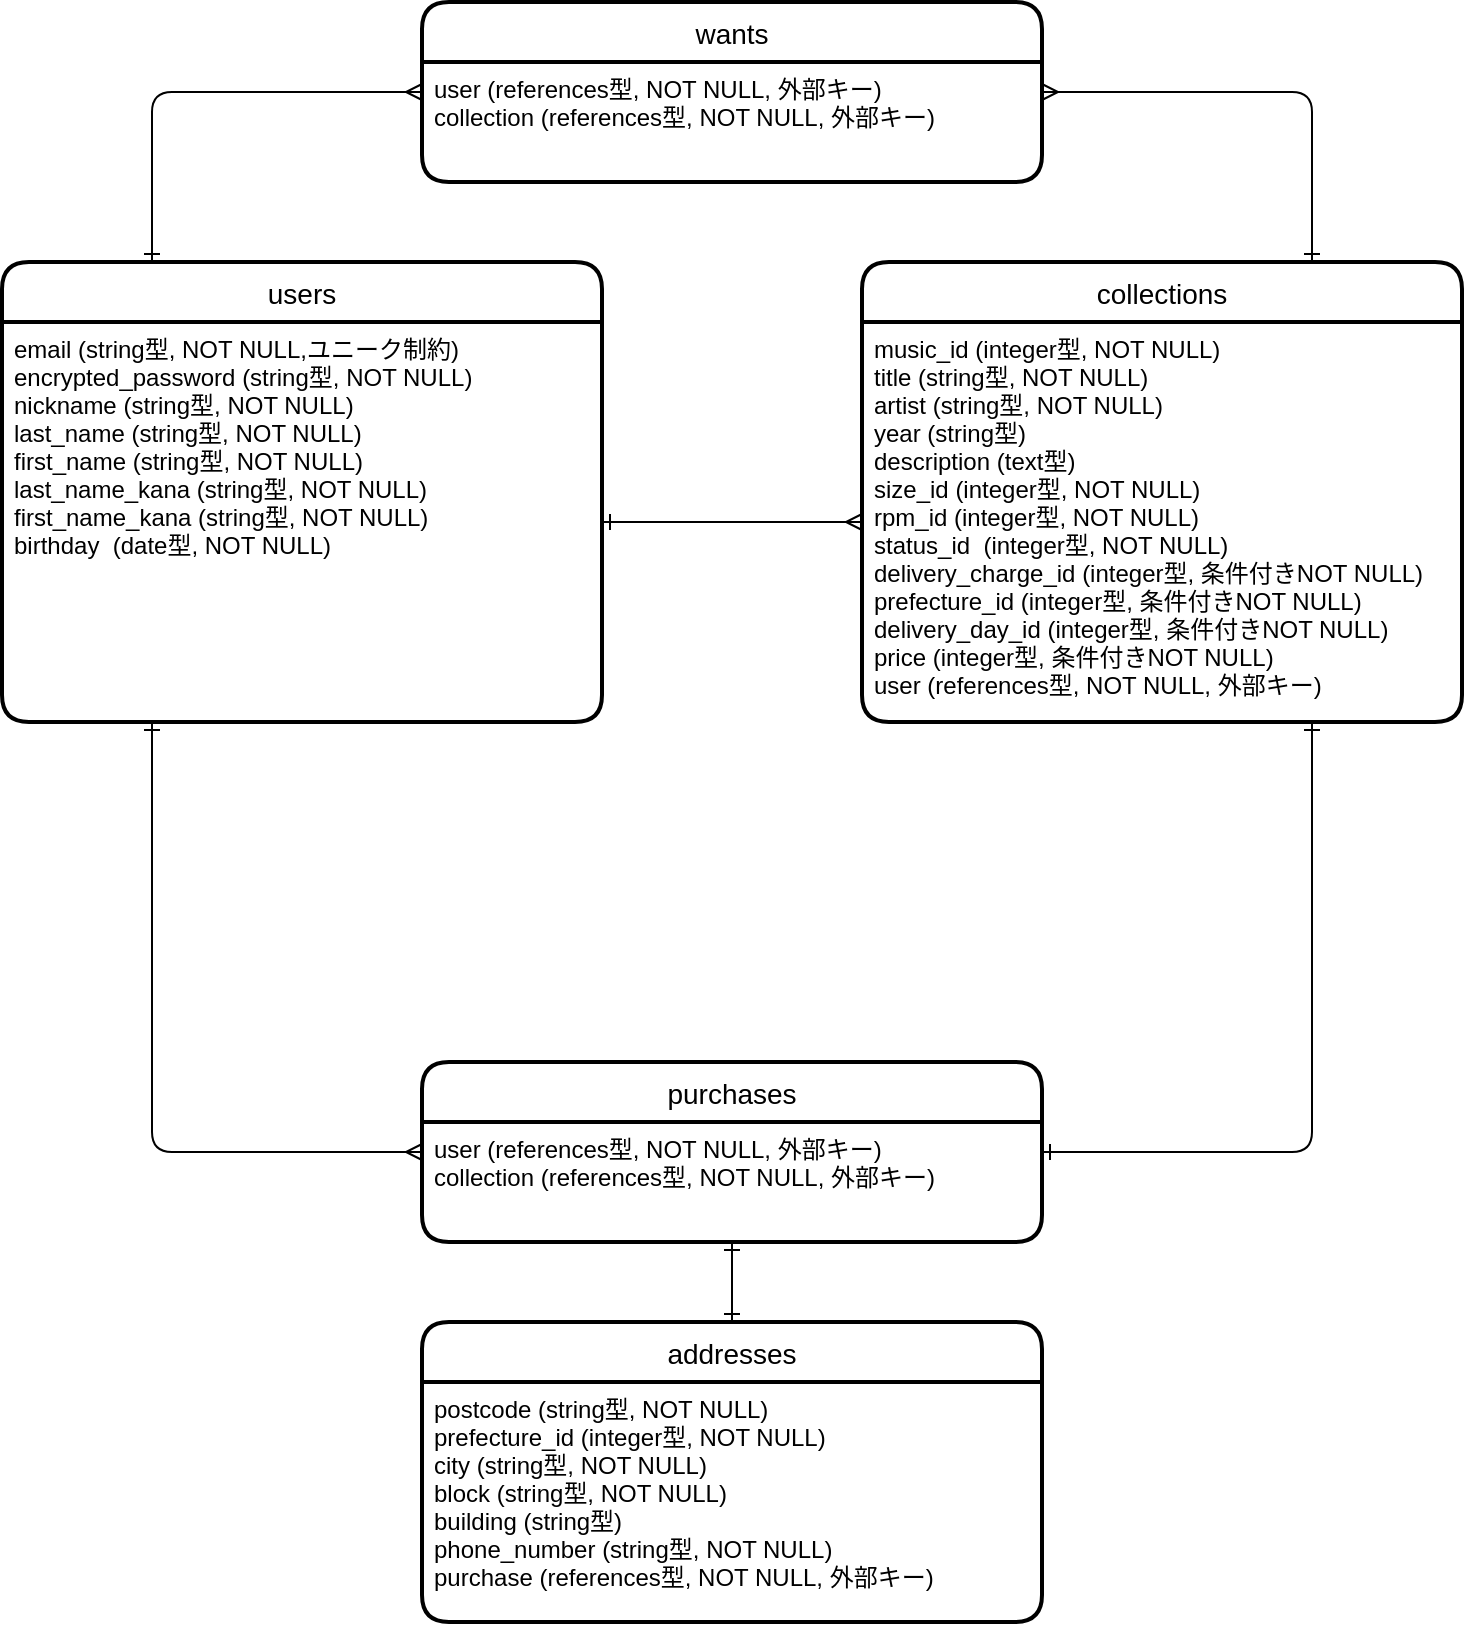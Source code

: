 <mxfile>
    <diagram id="3ur9fRlugEgq4OFTJ0_z" name="ページ1">
        <mxGraphModel dx="721" dy="554" grid="1" gridSize="10" guides="1" tooltips="1" connect="1" arrows="1" fold="1" page="1" pageScale="1" pageWidth="827" pageHeight="1169" math="0" shadow="0">
            <root>
                <mxCell id="0"/>
                <mxCell id="1" parent="0"/>
                <mxCell id="24" style="edgeStyle=none;html=1;exitX=0.25;exitY=0;exitDx=0;exitDy=0;entryX=0;entryY=0.5;entryDx=0;entryDy=0;startArrow=ERone;startFill=0;endArrow=ERmany;endFill=0;" parent="1" source="2" target="10" edge="1">
                    <mxGeometry relative="1" as="geometry">
                        <Array as="points">
                            <mxPoint x="135" y="155"/>
                        </Array>
                    </mxGeometry>
                </mxCell>
                <mxCell id="2" value="users" style="swimlane;childLayout=stackLayout;horizontal=1;startSize=30;horizontalStack=0;rounded=1;fontSize=14;fontStyle=0;strokeWidth=2;resizeParent=0;resizeLast=1;shadow=0;dashed=0;align=center;" parent="1" vertex="1">
                    <mxGeometry x="60" y="240" width="300" height="230" as="geometry"/>
                </mxCell>
                <mxCell id="3" value="email (string型, NOT NULL,ユニーク制約)&#10;encrypted_password (string型, NOT NULL)&#10;nickname (string型, NOT NULL)&#10;last_name (string型, NOT NULL)&#10;first_name (string型, NOT NULL)&#10;last_name_kana (string型, NOT NULL)&#10;first_name_kana (string型, NOT NULL)&#10;birthday  (date型, NOT NULL)" style="align=left;strokeColor=none;fillColor=none;spacingLeft=4;fontSize=12;verticalAlign=top;resizable=0;rotatable=0;part=1;" parent="2" vertex="1">
                    <mxGeometry y="30" width="300" height="200" as="geometry"/>
                </mxCell>
                <mxCell id="25" style="edgeStyle=none;html=1;exitX=0.75;exitY=0;exitDx=0;exitDy=0;entryX=1;entryY=0.25;entryDx=0;entryDy=0;startArrow=ERone;startFill=0;endArrow=ERmany;endFill=0;" parent="1" source="4" target="11" edge="1">
                    <mxGeometry relative="1" as="geometry">
                        <Array as="points">
                            <mxPoint x="715" y="155"/>
                        </Array>
                    </mxGeometry>
                </mxCell>
                <mxCell id="4" value="collections" style="swimlane;childLayout=stackLayout;horizontal=1;startSize=30;horizontalStack=0;rounded=1;fontSize=14;fontStyle=0;strokeWidth=2;resizeParent=0;resizeLast=1;shadow=0;dashed=0;align=center;" parent="1" vertex="1">
                    <mxGeometry x="490" y="240" width="300" height="230" as="geometry"/>
                </mxCell>
                <mxCell id="5" value="music_id (integer型, NOT NULL)&#10;title (string型, NOT NULL)&#10;artist (string型, NOT NULL)&#10;year (string型)&#10;description (text型)&#10;size_id (integer型, NOT NULL)&#10;rpm_id (integer型, NOT NULL)&#10;status_id  (integer型, NOT NULL)&#10;delivery_charge_id (integer型, 条件付きNOT NULL)&#10;prefecture_id (integer型, 条件付きNOT NULL)&#10;delivery_day_id (integer型, 条件付きNOT NULL)&#10;price (integer型, 条件付きNOT NULL)&#10;user (references型, NOT NULL, 外部キー)" style="align=left;strokeColor=none;fillColor=none;spacingLeft=4;fontSize=12;verticalAlign=top;resizable=0;rotatable=0;part=1;" parent="4" vertex="1">
                    <mxGeometry y="30" width="300" height="200" as="geometry"/>
                </mxCell>
                <mxCell id="10" value="wants" style="swimlane;childLayout=stackLayout;horizontal=1;startSize=30;horizontalStack=0;rounded=1;fontSize=14;fontStyle=0;strokeWidth=2;resizeParent=0;resizeLast=1;shadow=0;dashed=0;align=center;" parent="1" vertex="1">
                    <mxGeometry x="270" y="110" width="310" height="90" as="geometry"/>
                </mxCell>
                <mxCell id="11" value="user (references型, NOT NULL, 外部キー)&#10;collection (references型, NOT NULL, 外部キー)" style="align=left;strokeColor=none;fillColor=none;spacingLeft=4;fontSize=12;verticalAlign=top;resizable=0;rotatable=0;part=1;" parent="10" vertex="1">
                    <mxGeometry y="30" width="310" height="60" as="geometry"/>
                </mxCell>
                <mxCell id="17" value="purchases" style="swimlane;childLayout=stackLayout;horizontal=1;startSize=30;horizontalStack=0;rounded=1;fontSize=14;fontStyle=0;strokeWidth=2;resizeParent=0;resizeLast=1;shadow=0;dashed=0;align=center;" parent="1" vertex="1">
                    <mxGeometry x="270" y="640" width="310" height="90" as="geometry"/>
                </mxCell>
                <mxCell id="18" value="user (references型, NOT NULL, 外部キー)&#10;collection (references型, NOT NULL, 外部キー)" style="align=left;strokeColor=none;fillColor=none;spacingLeft=4;fontSize=12;verticalAlign=top;resizable=0;rotatable=0;part=1;" parent="17" vertex="1">
                    <mxGeometry y="30" width="310" height="60" as="geometry"/>
                </mxCell>
                <mxCell id="19" value="addresses" style="swimlane;childLayout=stackLayout;horizontal=1;startSize=30;horizontalStack=0;rounded=1;fontSize=14;fontStyle=0;strokeWidth=2;resizeParent=0;resizeLast=1;shadow=0;dashed=0;align=center;" parent="1" vertex="1">
                    <mxGeometry x="270" y="770" width="310" height="150" as="geometry"/>
                </mxCell>
                <mxCell id="20" value="postcode (string型, NOT NULL)&#10;prefecture_id (integer型, NOT NULL)&#10;city (string型, NOT NULL)&#10;block (string型, NOT NULL)&#10;building (string型)&#10;phone_number (string型, NOT NULL)&#10;purchase (references型, NOT NULL, 外部キー)" style="align=left;strokeColor=none;fillColor=none;spacingLeft=4;fontSize=12;verticalAlign=top;resizable=0;rotatable=0;part=1;" parent="19" vertex="1">
                    <mxGeometry y="30" width="310" height="120" as="geometry"/>
                </mxCell>
                <mxCell id="21" style="edgeStyle=none;html=1;exitX=1;exitY=0.5;exitDx=0;exitDy=0;endArrow=ERmany;endFill=0;startArrow=ERone;startFill=0;" parent="1" source="3" target="5" edge="1">
                    <mxGeometry relative="1" as="geometry"/>
                </mxCell>
                <mxCell id="23" style="edgeStyle=none;html=1;exitX=0.25;exitY=1;exitDx=0;exitDy=0;entryX=0;entryY=0.5;entryDx=0;entryDy=0;startArrow=ERone;startFill=0;endArrow=ERmany;endFill=0;" parent="1" source="3" target="17" edge="1">
                    <mxGeometry relative="1" as="geometry">
                        <Array as="points">
                            <mxPoint x="135" y="685"/>
                        </Array>
                    </mxGeometry>
                </mxCell>
                <mxCell id="27" style="edgeStyle=none;html=1;exitX=0.75;exitY=1;exitDx=0;exitDy=0;entryX=1;entryY=0.25;entryDx=0;entryDy=0;startArrow=ERone;startFill=0;endArrow=ERone;endFill=0;" parent="1" source="5" target="18" edge="1">
                    <mxGeometry relative="1" as="geometry">
                        <Array as="points">
                            <mxPoint x="715" y="685"/>
                        </Array>
                    </mxGeometry>
                </mxCell>
                <mxCell id="29" style="edgeStyle=none;html=1;exitX=0.5;exitY=1;exitDx=0;exitDy=0;entryX=0.5;entryY=0;entryDx=0;entryDy=0;startArrow=ERone;startFill=0;endArrow=ERone;endFill=0;" parent="1" source="18" target="19" edge="1">
                    <mxGeometry relative="1" as="geometry"/>
                </mxCell>
            </root>
        </mxGraphModel>
    </diagram>
</mxfile>